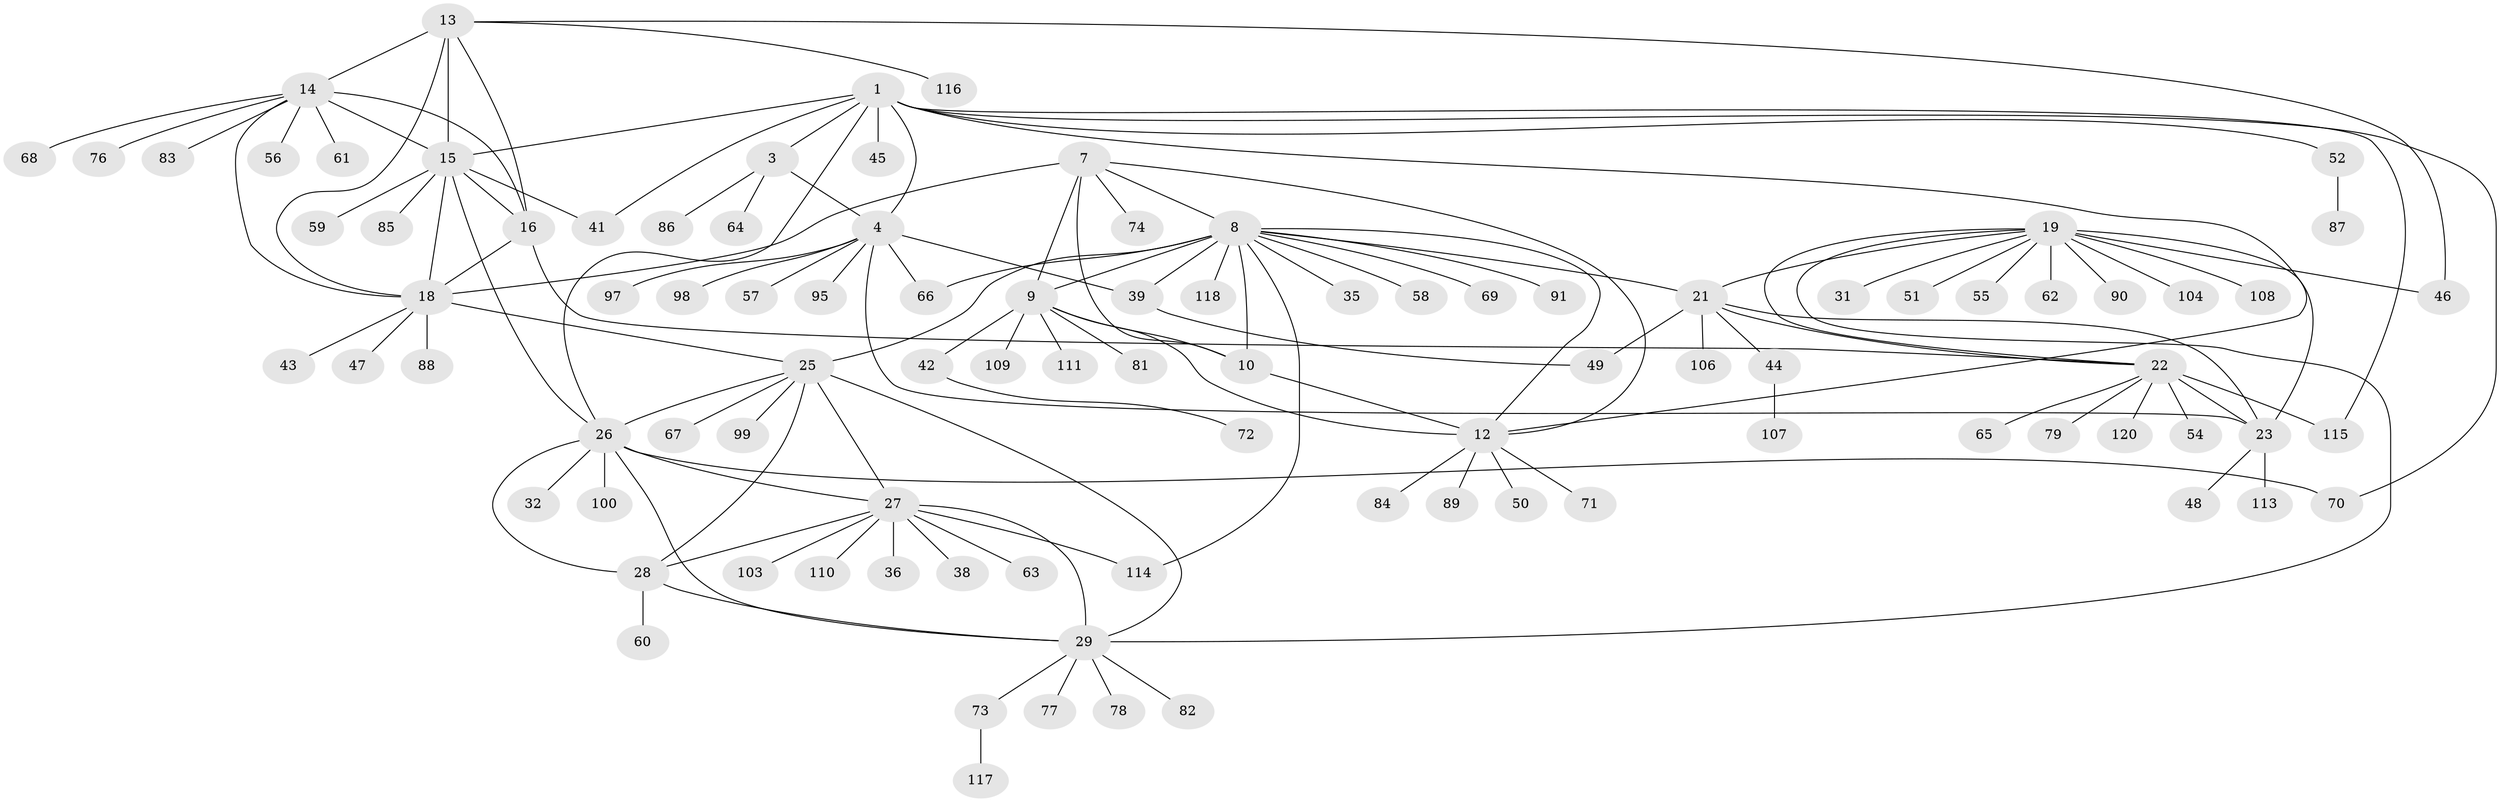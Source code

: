 // original degree distribution, {12: 0.024793388429752067, 6: 0.049586776859504134, 5: 0.008264462809917356, 7: 0.049586776859504134, 10: 0.024793388429752067, 16: 0.008264462809917356, 8: 0.04132231404958678, 11: 0.04132231404958678, 1: 0.5950413223140496, 2: 0.14049586776859505, 3: 0.01652892561983471}
// Generated by graph-tools (version 1.1) at 2025/11/02/27/25 16:11:31]
// undirected, 96 vertices, 132 edges
graph export_dot {
graph [start="1"]
  node [color=gray90,style=filled];
  1 [super="+2"];
  3 [super="+6"];
  4 [super="+5"];
  7;
  8 [super="+34"];
  9 [super="+11"];
  10 [super="+101"];
  12 [super="+92"];
  13 [super="+80"];
  14 [super="+94"];
  15 [super="+17"];
  16;
  18 [super="+33"];
  19 [super="+20"];
  21 [super="+93"];
  22 [super="+53"];
  23 [super="+24"];
  25 [super="+37"];
  26 [super="+40"];
  27 [super="+96"];
  28;
  29 [super="+30"];
  31;
  32;
  35;
  36;
  38;
  39;
  41;
  42;
  43;
  44;
  45 [super="+112"];
  46;
  47;
  48;
  49;
  50 [super="+105"];
  51;
  52;
  54;
  55;
  56;
  57;
  58;
  59;
  60;
  61;
  62;
  63 [super="+75"];
  64;
  65;
  66;
  67;
  68;
  69;
  70;
  71;
  72;
  73 [super="+121"];
  74;
  76;
  77;
  78;
  79;
  81;
  82;
  83;
  84;
  85;
  86;
  87;
  88;
  89 [super="+102"];
  90;
  91;
  95 [super="+119"];
  97;
  98;
  99;
  100;
  103;
  104;
  106;
  107;
  108;
  109;
  110;
  111;
  113;
  114;
  115;
  116;
  117;
  118;
  120;
  1 -- 3 [weight=4];
  1 -- 4 [weight=4];
  1 -- 12;
  1 -- 15;
  1 -- 26;
  1 -- 41;
  1 -- 45;
  1 -- 70;
  1 -- 115;
  1 -- 52;
  3 -- 4 [weight=4];
  3 -- 64;
  3 -- 86;
  4 -- 39;
  4 -- 95;
  4 -- 97;
  4 -- 66;
  4 -- 98;
  4 -- 23;
  4 -- 57;
  7 -- 8;
  7 -- 9 [weight=2];
  7 -- 10;
  7 -- 12;
  7 -- 18;
  7 -- 74;
  8 -- 9 [weight=2];
  8 -- 10;
  8 -- 12;
  8 -- 21;
  8 -- 25 [weight=2];
  8 -- 35;
  8 -- 39;
  8 -- 58;
  8 -- 66;
  8 -- 69;
  8 -- 91;
  8 -- 114;
  8 -- 118;
  9 -- 10 [weight=2];
  9 -- 12 [weight=2];
  9 -- 42;
  9 -- 109;
  9 -- 111;
  9 -- 81;
  10 -- 12;
  12 -- 50;
  12 -- 71;
  12 -- 84;
  12 -- 89;
  13 -- 14;
  13 -- 15 [weight=2];
  13 -- 16;
  13 -- 18;
  13 -- 46;
  13 -- 116;
  14 -- 15 [weight=2];
  14 -- 16;
  14 -- 18;
  14 -- 56;
  14 -- 61;
  14 -- 68;
  14 -- 76;
  14 -- 83;
  15 -- 16 [weight=2];
  15 -- 18 [weight=2];
  15 -- 41;
  15 -- 85;
  15 -- 26;
  15 -- 59;
  16 -- 18;
  16 -- 22;
  18 -- 43;
  18 -- 47;
  18 -- 88;
  18 -- 25;
  19 -- 21 [weight=2];
  19 -- 22 [weight=2];
  19 -- 23 [weight=4];
  19 -- 29;
  19 -- 31;
  19 -- 46;
  19 -- 55;
  19 -- 62;
  19 -- 104;
  19 -- 108;
  19 -- 51;
  19 -- 90;
  21 -- 22;
  21 -- 23 [weight=2];
  21 -- 44;
  21 -- 49;
  21 -- 106;
  22 -- 23 [weight=2];
  22 -- 54;
  22 -- 65;
  22 -- 79;
  22 -- 115;
  22 -- 120;
  23 -- 113;
  23 -- 48;
  25 -- 26;
  25 -- 27;
  25 -- 28;
  25 -- 29 [weight=2];
  25 -- 67;
  25 -- 99;
  26 -- 27;
  26 -- 28;
  26 -- 29 [weight=2];
  26 -- 32;
  26 -- 70;
  26 -- 100;
  27 -- 28;
  27 -- 29 [weight=2];
  27 -- 36;
  27 -- 38;
  27 -- 63;
  27 -- 103;
  27 -- 110;
  27 -- 114;
  28 -- 29 [weight=2];
  28 -- 60;
  29 -- 73;
  29 -- 77;
  29 -- 82;
  29 -- 78;
  39 -- 49;
  42 -- 72;
  44 -- 107;
  52 -- 87;
  73 -- 117;
}
